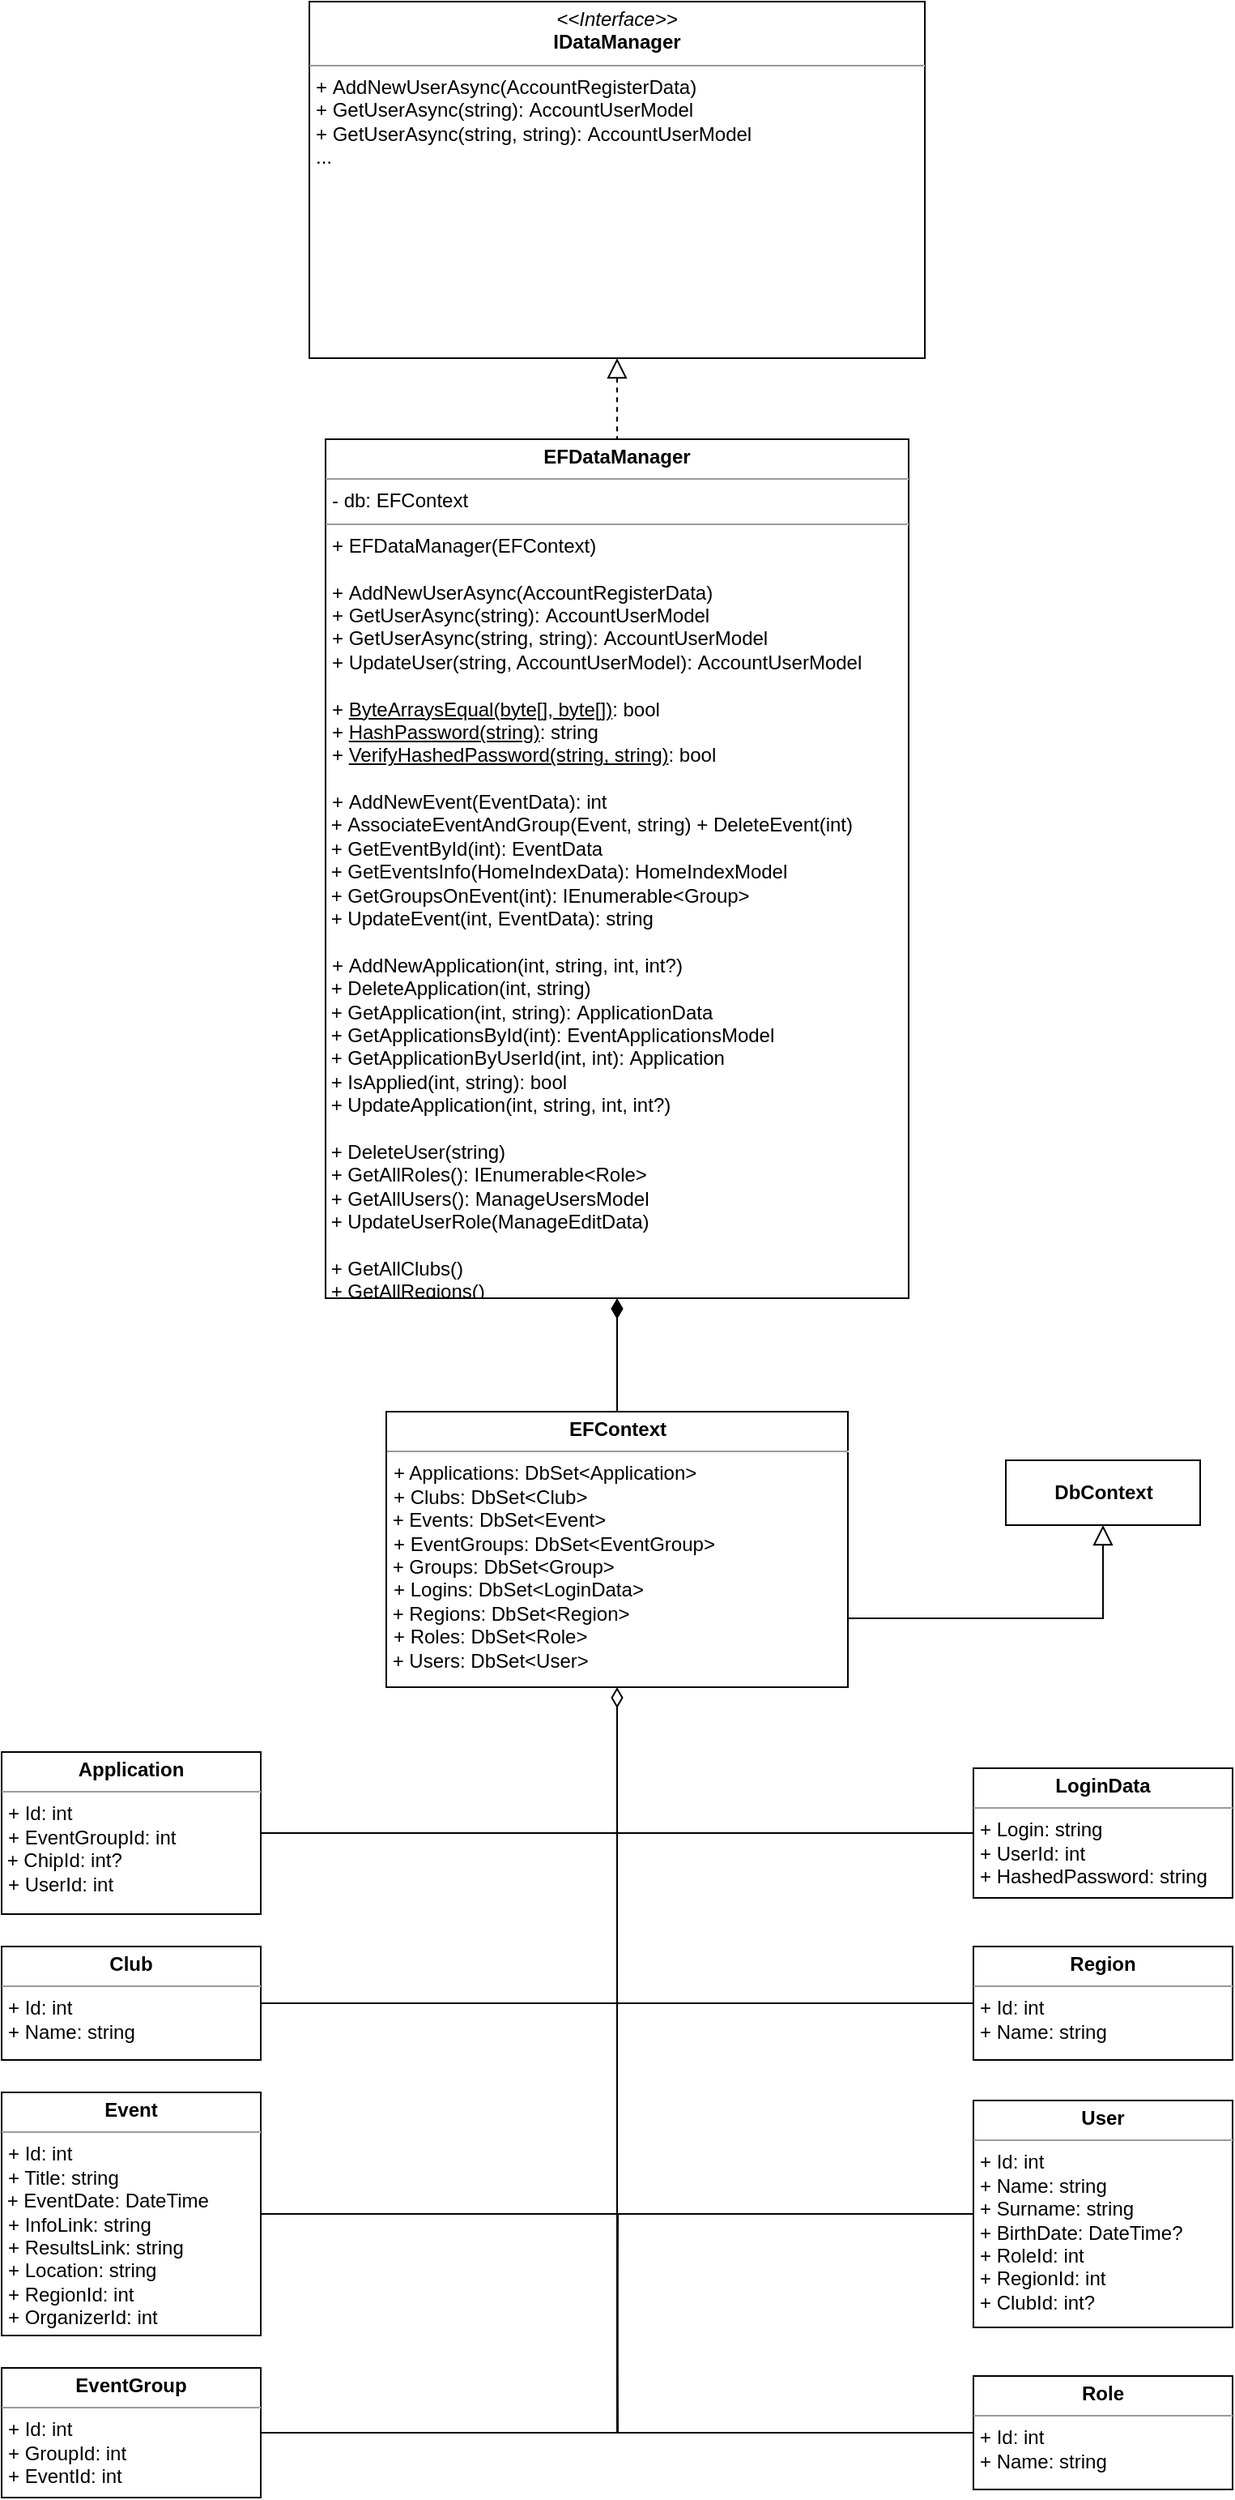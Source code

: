 <mxfile version="14.1.1" type="device"><diagram name="Page-1" id="c4acf3e9-155e-7222-9cf6-157b1a14988f"><mxGraphModel dx="2370" dy="3608" grid="1" gridSize="10" guides="1" tooltips="1" connect="1" arrows="1" fold="1" page="1" pageScale="1" pageWidth="827" pageHeight="1169" background="#ffffff" math="0" shadow="0"><root><mxCell id="0"/><mxCell id="1" parent="0"/><mxCell id="Z_ncXvbdv4dtOjAY7b-O-5" style="edgeStyle=orthogonalEdgeStyle;rounded=0;orthogonalLoop=1;jettySize=auto;html=1;exitX=0.5;exitY=1;exitDx=0;exitDy=0;endArrow=none;endFill=0;endSize=10;strokeWidth=1;startSize=10;startArrow=block;startFill=0;dashed=1;jumpStyle=none;targetPerimeterSpacing=0;" parent="1" source="Z_ncXvbdv4dtOjAY7b-O-1" target="Z_ncXvbdv4dtOjAY7b-O-2" edge="1"><mxGeometry relative="1" as="geometry"/></mxCell><mxCell id="Z_ncXvbdv4dtOjAY7b-O-1" value="&lt;p style=&quot;margin: 4px 0px 0px ; text-align: center&quot;&gt;&lt;i&gt;&amp;lt;&amp;lt;Interface&amp;gt;&amp;gt;&lt;/i&gt;&lt;br&gt;&lt;b&gt;IDataManager&lt;/b&gt;&lt;/p&gt;&lt;hr size=&quot;1&quot;&gt;&lt;p style=&quot;margin: 0px 0px 0px 4px&quot;&gt;&lt;/p&gt;&lt;p style=&quot;margin: 0px 0px 0px 4px&quot;&gt;+&amp;nbsp;AddNewUserAsync(AccountRegisterData)&lt;/p&gt;&lt;p style=&quot;margin: 0px 0px 0px 4px&quot;&gt;+&amp;nbsp;GetUserAsync(string):&amp;nbsp;AccountUserModel&lt;/p&gt;&lt;p style=&quot;margin: 0px 0px 0px 4px&quot;&gt;+&amp;nbsp;GetUserAsync(string, string):&amp;nbsp;AccountUserModel&lt;/p&gt;&lt;p style=&quot;margin: 0px 0px 0px 4px&quot;&gt;...&lt;/p&gt;&lt;p style=&quot;margin: 0px 0px 0px 4px&quot;&gt;&lt;br&gt;&lt;/p&gt;" style="verticalAlign=top;align=left;overflow=fill;fontSize=12;fontFamily=Helvetica;html=1;" parent="1" vertex="1"><mxGeometry x="720" y="-1200" width="380" height="220" as="geometry"/></mxCell><mxCell id="Z_ncXvbdv4dtOjAY7b-O-2" value="&lt;p style=&quot;margin: 4px 0px 0px ; text-align: center&quot;&gt;&lt;b&gt;EFDataManager&lt;/b&gt;&lt;/p&gt;&lt;hr size=&quot;1&quot;&gt;&lt;p style=&quot;margin: 0px 0px 0px 4px&quot;&gt;- db: EFContext&amp;nbsp;&lt;/p&gt;&lt;hr size=&quot;1&quot;&gt;&lt;p style=&quot;margin: 0px 0px 0px 4px&quot;&gt;+ EFDataManager(EFContext)&lt;br&gt;&lt;/p&gt;&lt;p style=&quot;margin: 0px 0px 0px 4px&quot;&gt;&lt;br&gt;&lt;/p&gt;&lt;p style=&quot;margin: 0px 0px 0px 4px&quot;&gt;+&amp;nbsp;AddNewUserAsync(AccountRegisterData)&lt;/p&gt;&lt;p style=&quot;margin: 0px 0px 0px 4px&quot;&gt;&lt;span&gt;+&amp;nbsp;GetUserAsync(string):&amp;nbsp;AccountUserModel&lt;/span&gt;&lt;/p&gt;&lt;p style=&quot;margin: 0px 0px 0px 4px&quot;&gt;+&amp;nbsp;GetUserAsync(string, string):&amp;nbsp;AccountUserModel&lt;/p&gt;&lt;p style=&quot;margin: 0px 0px 0px 4px&quot;&gt;+&amp;nbsp;UpdateUser(string, AccountUserModel):&amp;nbsp;AccountUserModel&lt;/p&gt;&lt;p style=&quot;margin: 0px 0px 0px 4px&quot;&gt;&lt;br&gt;&lt;/p&gt;&lt;p style=&quot;margin: 0px 0px 0px 4px&quot;&gt;+&amp;nbsp;&lt;u&gt;ByteArraysEqual(byte[], byte[])&lt;/u&gt;:&amp;nbsp;bool&lt;br&gt;&lt;/p&gt;&lt;p style=&quot;margin: 0px 0px 0px 4px&quot;&gt;+&amp;nbsp;&lt;u&gt;HashPassword(string)&lt;/u&gt;:&amp;nbsp;string&lt;/p&gt;&lt;p style=&quot;margin: 0px 0px 0px 4px&quot;&gt;+&amp;nbsp;&lt;u&gt;VerifyHashedPassword(string, string)&lt;/u&gt;:&amp;nbsp;bool&lt;/p&gt;&lt;p style=&quot;margin: 0px 0px 0px 4px&quot;&gt;&lt;br&gt;&lt;/p&gt;&lt;p style=&quot;margin: 0px 0px 0px 4px&quot;&gt;+&amp;nbsp;AddNewEvent(EventData): int&lt;/p&gt;&amp;nbsp;+&amp;nbsp;AssociateEventAndGroup(Event, string)&amp;nbsp;+ DeleteEvent(int)&lt;br&gt;&lt;span&gt;&amp;nbsp;+&amp;nbsp;GetEventById(int):&amp;nbsp;EventData&lt;br&gt;&lt;/span&gt;&lt;span&gt;&amp;nbsp;+&amp;nbsp;GetEventsInfo(HomeIndexData):&amp;nbsp;HomeIndexModel&lt;/span&gt;&lt;span&gt;&lt;br&gt;&lt;/span&gt;&amp;nbsp;+&amp;nbsp;GetGroupsOnEvent(int):&amp;nbsp;IEnumerable&amp;lt;Group&amp;gt;&lt;br&gt;&lt;span&gt;&amp;nbsp;+&amp;nbsp;UpdateEvent(int, EventData):&amp;nbsp;string&lt;/span&gt;&lt;br&gt;&lt;p style=&quot;margin: 0px 0px 0px 4px&quot;&gt;&lt;br&gt;&lt;/p&gt;&lt;p style=&quot;margin: 0px 0px 0px 4px&quot;&gt;+&amp;nbsp;AddNewApplication(int, string, int, int?)&lt;br&gt;&lt;/p&gt;&amp;nbsp;+&amp;nbsp;DeleteApplication(int, string)&lt;br&gt;&lt;span&gt;&amp;nbsp;+&amp;nbsp;GetApplication(int, string):&amp;nbsp;ApplicationData&lt;/span&gt;&lt;br&gt;&amp;nbsp;+&amp;nbsp;GetApplicationsById(int):&amp;nbsp;EventApplicationsModel&lt;br&gt;&lt;span&gt;&amp;nbsp;+&amp;nbsp;GetApplicationByUserId(int, int):&amp;nbsp;Application&lt;br&gt;&lt;/span&gt;&lt;span&gt;&amp;nbsp;+&amp;nbsp;IsApplied(int, string):&amp;nbsp;bool&lt;br&gt;&lt;/span&gt;&lt;span&gt;&amp;nbsp;+&amp;nbsp;UpdateApplication(int, string, int, int?)&lt;br&gt;&lt;br&gt;&lt;/span&gt;&lt;span&gt;&amp;nbsp;+ DeleteUser(string)&lt;br&gt;&amp;nbsp;+ GetAllRoles(): IEnumerable&amp;lt;Role&amp;gt;&lt;br&gt;&amp;nbsp;+ GetAllUsers(): ManageUsersModel&lt;br&gt;&amp;nbsp;+ UpdateUserRole(ManageEditData)&lt;br&gt;&lt;br&gt;&amp;nbsp;+ GetAllClubs()&lt;br&gt;&amp;nbsp;+ GetAllRegions()&lt;br&gt;&lt;/span&gt;" style="verticalAlign=top;align=left;overflow=fill;fontSize=12;fontFamily=Helvetica;html=1;" parent="1" vertex="1"><mxGeometry x="730" y="-930" width="360" height="530" as="geometry"/></mxCell><mxCell id="Z_ncXvbdv4dtOjAY7b-O-4" style="edgeStyle=orthogonalEdgeStyle;rounded=0;orthogonalLoop=1;jettySize=auto;html=1;exitX=0.5;exitY=0;exitDx=0;exitDy=0;entryX=0.5;entryY=1;entryDx=0;entryDy=0;endArrow=diamondThin;endFill=1;strokeWidth=1;endSize=10;" parent="1" source="Z_ncXvbdv4dtOjAY7b-O-3" target="Z_ncXvbdv4dtOjAY7b-O-2" edge="1"><mxGeometry relative="1" as="geometry"/></mxCell><mxCell id="Z_ncXvbdv4dtOjAY7b-O-3" value="&lt;p style=&quot;margin: 4px 0px 0px ; text-align: center&quot;&gt;&lt;span style=&quot;text-align: left&quot;&gt;&lt;b&gt;EFContext&lt;/b&gt;&lt;/span&gt;&lt;br&gt;&lt;/p&gt;&lt;hr size=&quot;1&quot;&gt;&lt;p style=&quot;margin: 0px 0px 0px 4px&quot;&gt;+ Applications: DbSet&amp;lt;Application&amp;gt;&lt;/p&gt;&lt;p style=&quot;margin: 0px 0px 0px 4px&quot;&gt;+ Clubs: DbSet&amp;lt;Club&amp;gt;&lt;br&gt;&lt;/p&gt;&amp;nbsp;+ Events: DbSet&amp;lt;Event&amp;gt;&lt;br&gt;&lt;p style=&quot;margin: 0px 0px 0px 4px&quot;&gt;+ EventGroups: DbSet&amp;lt;EventGroup&amp;gt;&lt;br&gt;&lt;/p&gt;&amp;nbsp;+ Groups: DbSet&amp;lt;Group&amp;gt;&lt;br&gt;&lt;p style=&quot;margin: 0px 0px 0px 4px&quot;&gt;+ Logins: DbSet&amp;lt;LoginData&amp;gt;&lt;br&gt;&lt;/p&gt;&amp;nbsp;+ Regions: DbSet&amp;lt;Region&amp;gt;&lt;br&gt;&lt;p style=&quot;margin: 0px 0px 0px 4px&quot;&gt;+ Roles: DbSet&amp;lt;Role&amp;gt;&lt;br&gt;&lt;/p&gt;&amp;nbsp;+ Users: DbSet&amp;lt;User&amp;gt;" style="verticalAlign=top;align=left;overflow=fill;fontSize=12;fontFamily=Helvetica;html=1;" parent="1" vertex="1"><mxGeometry x="767.5" y="-330" width="285" height="170" as="geometry"/></mxCell><mxCell id="Z_ncXvbdv4dtOjAY7b-O-14" style="edgeStyle=orthogonalEdgeStyle;rounded=0;jumpStyle=none;orthogonalLoop=1;jettySize=auto;html=1;exitX=0.5;exitY=1;exitDx=0;exitDy=0;entryX=1;entryY=0.75;entryDx=0;entryDy=0;startArrow=block;startFill=0;startSize=10;endArrow=none;endFill=0;endSize=10;targetPerimeterSpacing=0;strokeWidth=1;" parent="1" source="Z_ncXvbdv4dtOjAY7b-O-13" target="Z_ncXvbdv4dtOjAY7b-O-3" edge="1"><mxGeometry relative="1" as="geometry"/></mxCell><mxCell id="Z_ncXvbdv4dtOjAY7b-O-13" value="&lt;b&gt;DbContext&lt;/b&gt;" style="html=1;rounded=0;shadow=0;glass=0;comic=0;align=center;" parent="1" vertex="1"><mxGeometry x="1150" y="-300" width="120" height="40" as="geometry"/></mxCell><mxCell id="Z_ncXvbdv4dtOjAY7b-O-20" style="edgeStyle=orthogonalEdgeStyle;rounded=0;jumpStyle=none;orthogonalLoop=1;jettySize=auto;html=1;entryX=0.5;entryY=1;entryDx=0;entryDy=0;startArrow=none;startFill=0;startSize=10;endArrow=diamondThin;endFill=0;endSize=10;targetPerimeterSpacing=0;strokeWidth=1;exitX=1;exitY=0.5;exitDx=0;exitDy=0;" parent="1" source="FiiOyUTuuYjbMigCI0gP-4" target="Z_ncXvbdv4dtOjAY7b-O-3" edge="1"><mxGeometry relative="1" as="geometry"><mxPoint x="1040" y="280" as="sourcePoint"/><mxPoint x="920" y="30.0" as="targetPoint"/><Array as="points"><mxPoint x="910" y="300"/></Array></mxGeometry></mxCell><mxCell id="FiiOyUTuuYjbMigCI0gP-18" style="edgeStyle=orthogonalEdgeStyle;rounded=0;orthogonalLoop=1;jettySize=auto;html=1;exitX=1;exitY=0.5;exitDx=0;exitDy=0;endArrow=None;" edge="1" parent="1" source="FiiOyUTuuYjbMigCI0gP-1"><mxGeometry relative="1" as="geometry"><mxPoint x="910" y="-70" as="targetPoint"/></mxGeometry></mxCell><mxCell id="FiiOyUTuuYjbMigCI0gP-1" value="&lt;p style=&quot;margin: 4px 0px 0px ; text-align: center&quot;&gt;&lt;span style=&quot;text-align: left&quot;&gt;&lt;b&gt;Application&lt;/b&gt;&lt;/span&gt;&lt;br&gt;&lt;/p&gt;&lt;hr size=&quot;1&quot;&gt;&lt;p style=&quot;margin: 0px 0px 0px 4px&quot;&gt;+ Id: int&lt;/p&gt;&lt;p style=&quot;margin: 0px 0px 0px 4px&quot;&gt;+ EventGroupId: int&lt;br&gt;&lt;/p&gt;&amp;nbsp;+ ChipId: int?&lt;br&gt;&lt;p style=&quot;margin: 0px 0px 0px 4px&quot;&gt;+ UserId: int&lt;/p&gt;" style="verticalAlign=top;align=left;overflow=fill;fontSize=12;fontFamily=Helvetica;html=1;" vertex="1" parent="1"><mxGeometry x="530" y="-120" width="160" height="100" as="geometry"/></mxCell><mxCell id="FiiOyUTuuYjbMigCI0gP-20" style="edgeStyle=orthogonalEdgeStyle;rounded=0;orthogonalLoop=1;jettySize=auto;html=1;exitX=1;exitY=0.5;exitDx=0;exitDy=0;endArrow=None;" edge="1" parent="1" source="FiiOyUTuuYjbMigCI0gP-2"><mxGeometry relative="1" as="geometry"><mxPoint x="910" y="35" as="targetPoint"/></mxGeometry></mxCell><mxCell id="FiiOyUTuuYjbMigCI0gP-2" value="&lt;p style=&quot;margin: 4px 0px 0px ; text-align: center&quot;&gt;&lt;span style=&quot;text-align: left&quot;&gt;&lt;b&gt;Club&lt;/b&gt;&lt;/span&gt;&lt;br&gt;&lt;/p&gt;&lt;hr size=&quot;1&quot;&gt;&lt;p style=&quot;margin: 0px 0px 0px 4px&quot;&gt;+ Id: int&lt;/p&gt;&lt;p style=&quot;margin: 0px 0px 0px 4px&quot;&gt;+ Name: string&lt;/p&gt;" style="verticalAlign=top;align=left;overflow=fill;fontSize=12;fontFamily=Helvetica;html=1;" vertex="1" parent="1"><mxGeometry x="530" width="160" height="70" as="geometry"/></mxCell><mxCell id="FiiOyUTuuYjbMigCI0gP-22" style="endArrow=None;edgeStyle=orthogonalEdgeStyle;rounded=0;orthogonalLoop=1;jettySize=auto;html=1;exitX=1;exitY=0.5;exitDx=0;exitDy=0;" edge="1" parent="1" source="FiiOyUTuuYjbMigCI0gP-3"><mxGeometry relative="1" as="geometry"><mxPoint x="910" y="165" as="targetPoint"/></mxGeometry></mxCell><mxCell id="FiiOyUTuuYjbMigCI0gP-3" value="&lt;p style=&quot;margin: 4px 0px 0px ; text-align: center&quot;&gt;&lt;span style=&quot;text-align: left&quot;&gt;&lt;b&gt;Event&lt;/b&gt;&lt;/span&gt;&lt;br&gt;&lt;/p&gt;&lt;hr size=&quot;1&quot;&gt;&lt;p style=&quot;margin: 0px 0px 0px 4px&quot;&gt;+ Id: int&lt;/p&gt;&lt;p style=&quot;margin: 0px 0px 0px 4px&quot;&gt;+ Title: string&lt;br&gt;&lt;/p&gt;&amp;nbsp;+ EventDate: DateTime&lt;br&gt;&lt;p style=&quot;margin: 0px 0px 0px 4px&quot;&gt;+ InfoLink: string&lt;/p&gt;&lt;p style=&quot;margin: 0px 0px 0px 4px&quot;&gt;+ ResultsLink: string&lt;/p&gt;&lt;p style=&quot;margin: 0px 0px 0px 4px&quot;&gt;+ Location: string&lt;/p&gt;&lt;p style=&quot;margin: 0px 0px 0px 4px&quot;&gt;+ RegionId: int&lt;/p&gt;&lt;p style=&quot;margin: 0px 0px 0px 4px&quot;&gt;+ OrganizerId: int&lt;/p&gt;" style="verticalAlign=top;align=left;overflow=fill;fontSize=12;fontFamily=Helvetica;html=1;" vertex="1" parent="1"><mxGeometry x="530" y="90" width="160" height="150" as="geometry"/></mxCell><mxCell id="FiiOyUTuuYjbMigCI0gP-4" value="&lt;p style=&quot;text-align: center ; margin: 4px 0px 0px&quot;&gt;&lt;b&gt;EventGroup&lt;/b&gt;&lt;/p&gt;&lt;hr size=&quot;1&quot;&gt;&lt;p style=&quot;margin: 0px 0px 0px 4px&quot;&gt;+ Id: int&lt;/p&gt;&lt;p style=&quot;margin: 0px 0px 0px 4px&quot;&gt;+ GroupId: int&lt;/p&gt;&lt;p style=&quot;margin: 0px 0px 0px 4px&quot;&gt;+ EventId: int&lt;/p&gt;" style="verticalAlign=top;align=left;overflow=fill;fontSize=12;fontFamily=Helvetica;html=1;" vertex="1" parent="1"><mxGeometry x="530" y="260" width="160" height="80" as="geometry"/></mxCell><mxCell id="FiiOyUTuuYjbMigCI0gP-19" style="edgeStyle=orthogonalEdgeStyle;rounded=0;orthogonalLoop=1;jettySize=auto;html=1;endArrow=None;" edge="1" parent="1" source="FiiOyUTuuYjbMigCI0gP-6"><mxGeometry relative="1" as="geometry"><mxPoint x="910" y="-70" as="targetPoint"/></mxGeometry></mxCell><mxCell id="FiiOyUTuuYjbMigCI0gP-6" value="&lt;p style=&quot;text-align: center ; margin: 4px 0px 0px&quot;&gt;&lt;b&gt;LoginData&lt;/b&gt;&lt;/p&gt;&lt;hr size=&quot;1&quot;&gt;&lt;p style=&quot;margin: 0px 0px 0px 4px&quot;&gt;+ Login: string&lt;/p&gt;&lt;p style=&quot;margin: 0px 0px 0px 4px&quot;&gt;+ UserId: int&lt;/p&gt;&lt;p style=&quot;margin: 0px 0px 0px 4px&quot;&gt;+ HashedPassword: string&lt;/p&gt;" style="verticalAlign=top;align=left;overflow=fill;fontSize=12;fontFamily=Helvetica;html=1;" vertex="1" parent="1"><mxGeometry x="1130" y="-110" width="160" height="80" as="geometry"/></mxCell><mxCell id="FiiOyUTuuYjbMigCI0gP-21" style="edgeStyle=orthogonalEdgeStyle;rounded=0;orthogonalLoop=1;jettySize=auto;html=1;exitX=0;exitY=0.5;exitDx=0;exitDy=0;endArrow=None;" edge="1" parent="1" source="FiiOyUTuuYjbMigCI0gP-7"><mxGeometry relative="1" as="geometry"><mxPoint x="910" y="35" as="targetPoint"/></mxGeometry></mxCell><mxCell id="FiiOyUTuuYjbMigCI0gP-7" value="&lt;p style=&quot;text-align: center ; margin: 4px 0px 0px&quot;&gt;&lt;b&gt;Region&lt;/b&gt;&lt;/p&gt;&lt;hr size=&quot;1&quot;&gt;&lt;p style=&quot;margin: 0px 0px 0px 4px&quot;&gt;+ Id: int&lt;/p&gt;&lt;p style=&quot;margin: 0px 0px 0px 4px&quot;&gt;+ Name: string&lt;/p&gt;" style="verticalAlign=top;align=left;overflow=fill;fontSize=12;fontFamily=Helvetica;html=1;" vertex="1" parent="1"><mxGeometry x="1130" width="160" height="70" as="geometry"/></mxCell><mxCell id="FiiOyUTuuYjbMigCI0gP-25" style="endArrow=None;edgeStyle=orthogonalEdgeStyle;rounded=0;orthogonalLoop=1;jettySize=auto;html=1;" edge="1" parent="1" source="FiiOyUTuuYjbMigCI0gP-8"><mxGeometry relative="1" as="geometry"><mxPoint x="910" y="165" as="targetPoint"/></mxGeometry></mxCell><mxCell id="FiiOyUTuuYjbMigCI0gP-8" value="&lt;p style=&quot;text-align: center ; margin: 4px 0px 0px&quot;&gt;&lt;b&gt;Role&lt;/b&gt;&lt;/p&gt;&lt;hr size=&quot;1&quot;&gt;&lt;p style=&quot;margin: 0px 0px 0px 4px&quot;&gt;+ Id: int&lt;/p&gt;&lt;p style=&quot;margin: 0px 0px 0px 4px&quot;&gt;+ Name: string&lt;/p&gt;" style="verticalAlign=top;align=left;overflow=fill;fontSize=12;fontFamily=Helvetica;html=1;" vertex="1" parent="1"><mxGeometry x="1130" y="265" width="160" height="70" as="geometry"/></mxCell><mxCell id="FiiOyUTuuYjbMigCI0gP-24" style="endArrow=None;edgeStyle=orthogonalEdgeStyle;rounded=0;orthogonalLoop=1;jettySize=auto;html=1;" edge="1" parent="1" source="FiiOyUTuuYjbMigCI0gP-9"><mxGeometry relative="1" as="geometry"><mxPoint x="910" y="300" as="targetPoint"/></mxGeometry></mxCell><mxCell id="FiiOyUTuuYjbMigCI0gP-9" value="&lt;p style=&quot;text-align: center ; margin: 4px 0px 0px&quot;&gt;&lt;b&gt;User&lt;/b&gt;&lt;/p&gt;&lt;hr size=&quot;1&quot;&gt;&lt;p style=&quot;margin: 0px 0px 0px 4px&quot;&gt;+ Id: int&lt;/p&gt;&lt;p style=&quot;margin: 0px 0px 0px 4px&quot;&gt;+ Name: string&lt;/p&gt;&lt;p style=&quot;margin: 0px 0px 0px 4px&quot;&gt;+ Surname: string&lt;/p&gt;&lt;p style=&quot;margin: 0px 0px 0px 4px&quot;&gt;+ BirthDate: DateTime?&lt;/p&gt;&lt;p style=&quot;margin: 0px 0px 0px 4px&quot;&gt;+ RoleId: int&lt;/p&gt;&lt;p style=&quot;margin: 0px 0px 0px 4px&quot;&gt;+ RegionId: int&lt;/p&gt;&lt;p style=&quot;margin: 0px 0px 0px 4px&quot;&gt;+ ClubId: int?&lt;/p&gt;" style="verticalAlign=top;align=left;overflow=fill;fontSize=12;fontFamily=Helvetica;html=1;" vertex="1" parent="1"><mxGeometry x="1130" y="95" width="160" height="140" as="geometry"/></mxCell></root></mxGraphModel></diagram></mxfile>